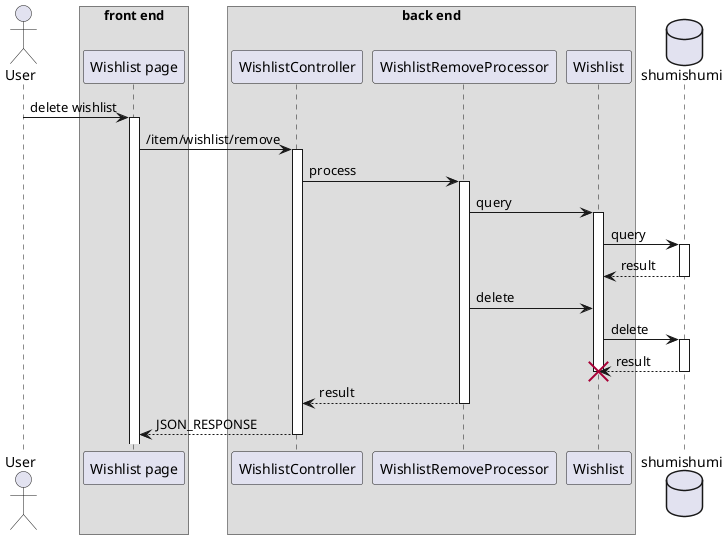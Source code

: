@startuml remove from wishlist
'autonumber 1.1.1

actor User as u

box "front end"
participant "Wishlist page" as wishlist
end box

box "back end"
participant "WishlistController" as wc
participant "WishlistRemoveProcessor" as rmproc
participant Wishlist as wm
end box

database shumishumi as db

u -> wishlist++ : delete wishlist
wishlist -> wc++ : /item/wishlist/remove
wc -> rmproc++ : process
rmproc -> wm++ : query
wm -> db++ : query
return result
rmproc -> wm : delete
wm -> db++ : delete
return result
deactivate wm
destroy wm

return result
return JSON_RESPONSE

@enduml